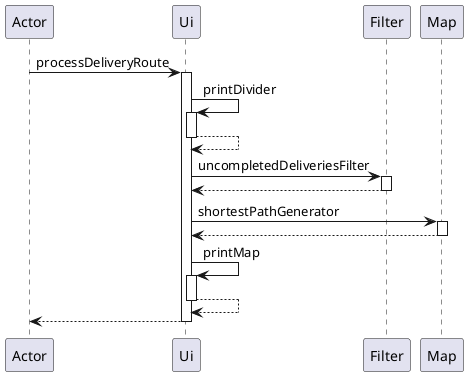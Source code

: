 @startuml
participant Actor
Actor -> Ui : processDeliveryRoute
activate Ui
Ui -> Ui : printDivider
activate Ui
Ui --> Ui
deactivate Ui
Ui -> Filter : uncompletedDeliveriesFilter
activate Filter
Filter --> Ui
deactivate Filter
Ui -> Map : shortestPathGenerator
activate Map
Map --> Ui
deactivate Map
Ui -> Ui : printMap
activate Ui
Ui --> Ui
deactivate Ui
return
@enduml